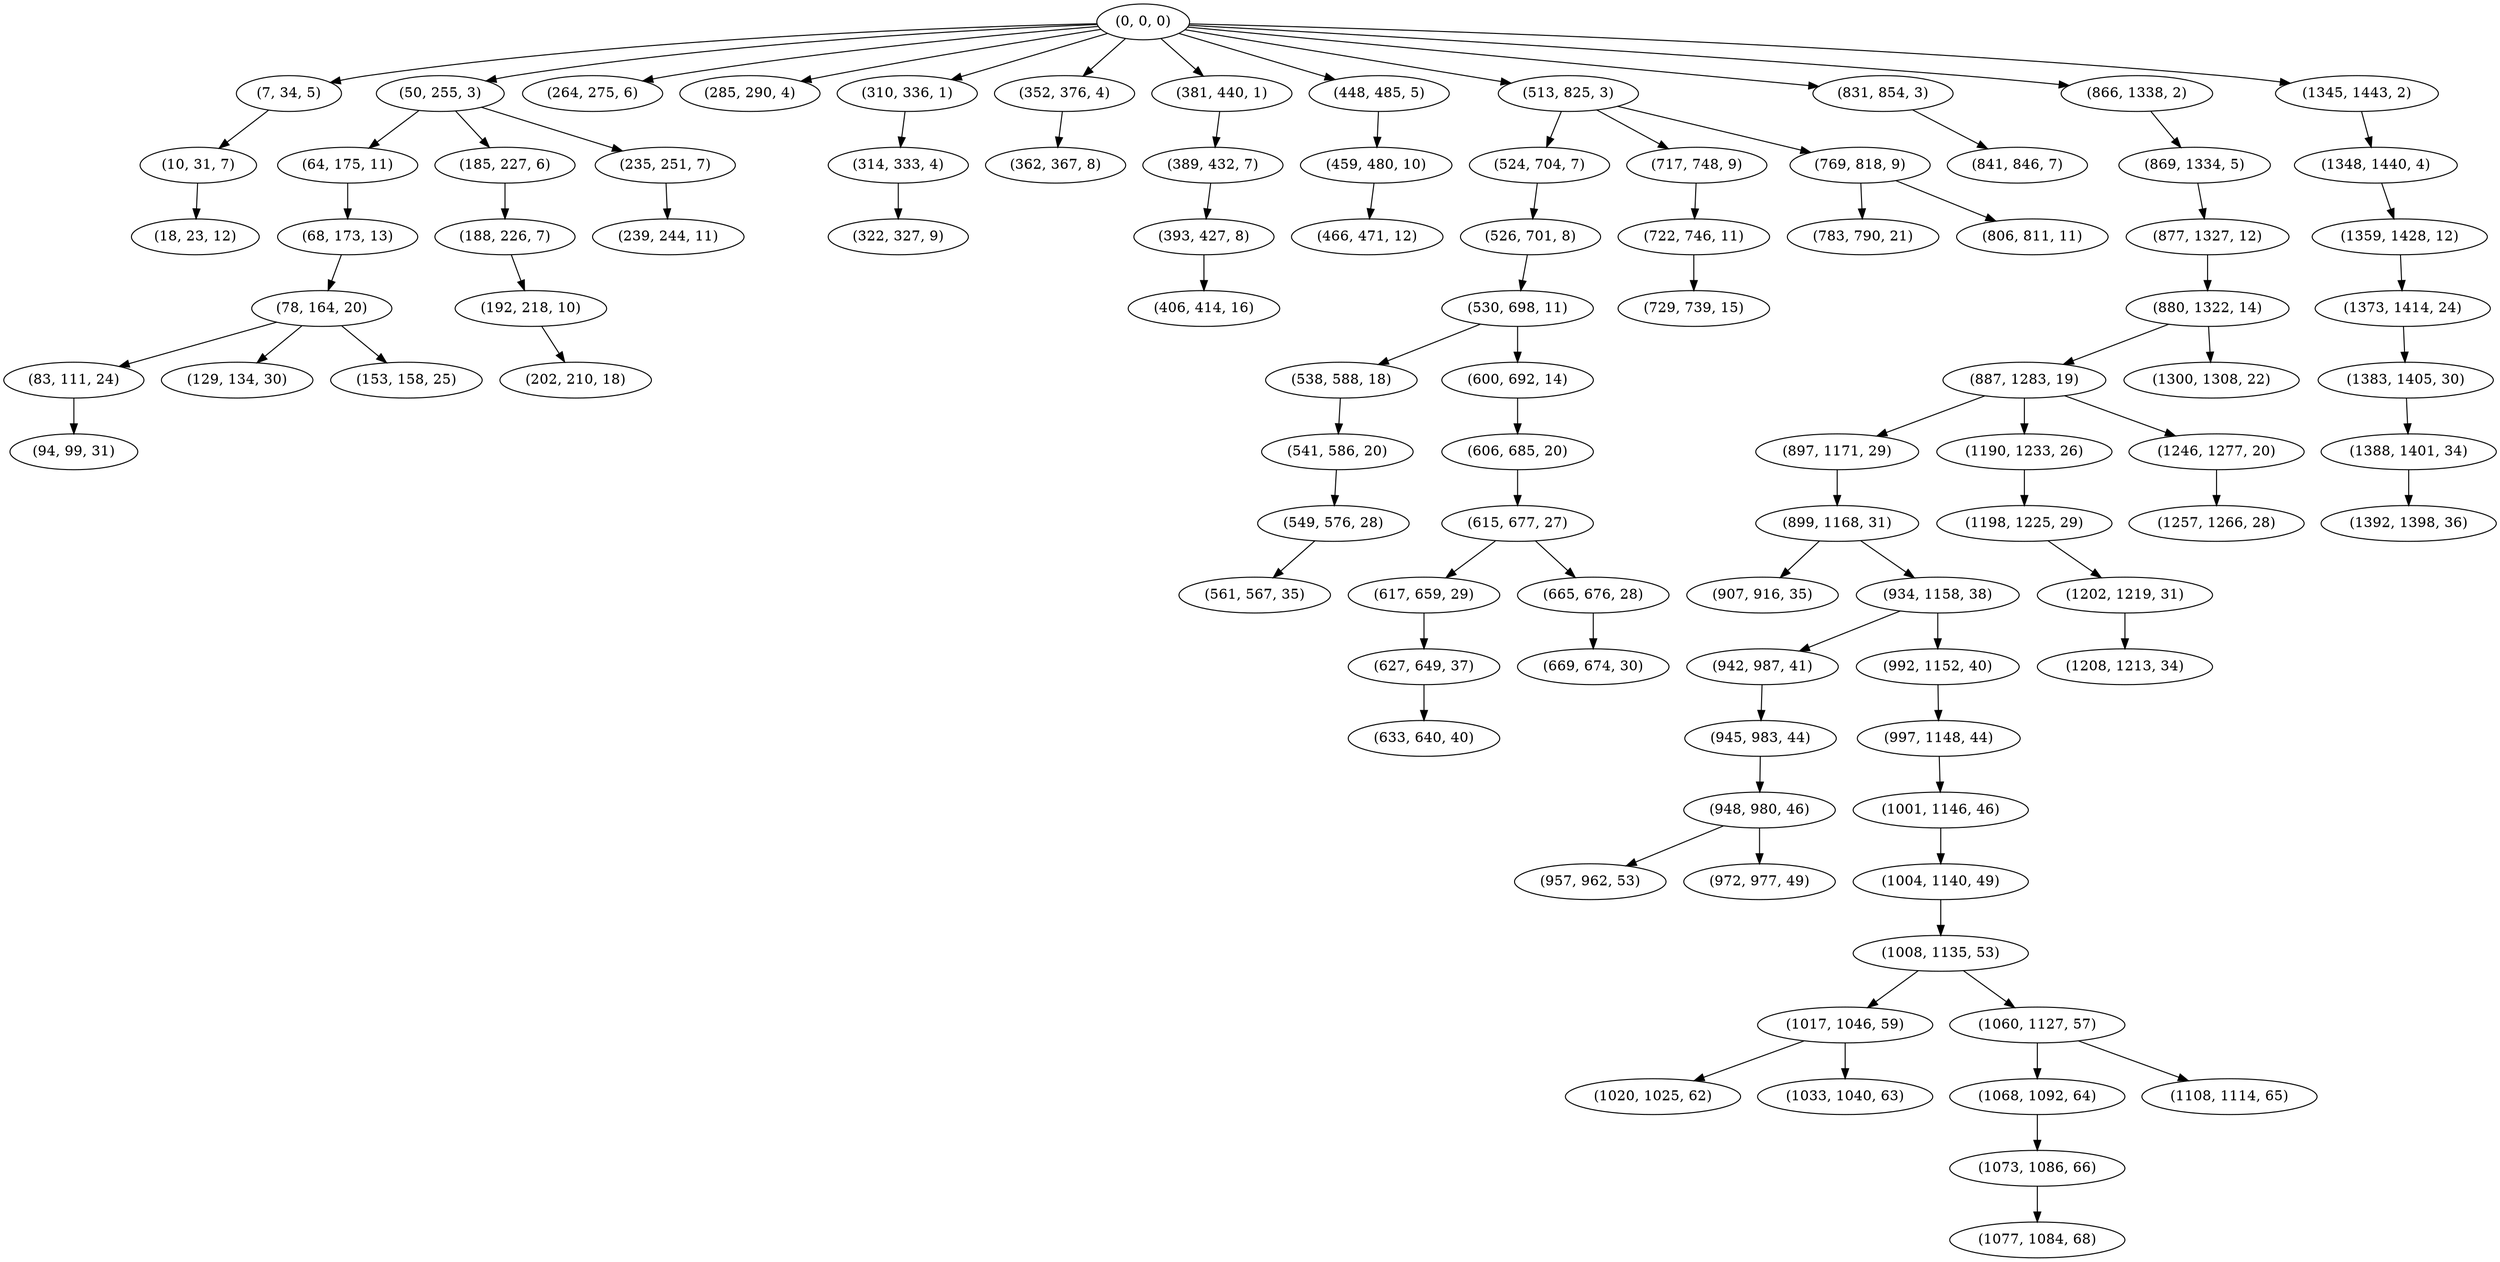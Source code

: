digraph tree {
    "(0, 0, 0)";
    "(7, 34, 5)";
    "(10, 31, 7)";
    "(18, 23, 12)";
    "(50, 255, 3)";
    "(64, 175, 11)";
    "(68, 173, 13)";
    "(78, 164, 20)";
    "(83, 111, 24)";
    "(94, 99, 31)";
    "(129, 134, 30)";
    "(153, 158, 25)";
    "(185, 227, 6)";
    "(188, 226, 7)";
    "(192, 218, 10)";
    "(202, 210, 18)";
    "(235, 251, 7)";
    "(239, 244, 11)";
    "(264, 275, 6)";
    "(285, 290, 4)";
    "(310, 336, 1)";
    "(314, 333, 4)";
    "(322, 327, 9)";
    "(352, 376, 4)";
    "(362, 367, 8)";
    "(381, 440, 1)";
    "(389, 432, 7)";
    "(393, 427, 8)";
    "(406, 414, 16)";
    "(448, 485, 5)";
    "(459, 480, 10)";
    "(466, 471, 12)";
    "(513, 825, 3)";
    "(524, 704, 7)";
    "(526, 701, 8)";
    "(530, 698, 11)";
    "(538, 588, 18)";
    "(541, 586, 20)";
    "(549, 576, 28)";
    "(561, 567, 35)";
    "(600, 692, 14)";
    "(606, 685, 20)";
    "(615, 677, 27)";
    "(617, 659, 29)";
    "(627, 649, 37)";
    "(633, 640, 40)";
    "(665, 676, 28)";
    "(669, 674, 30)";
    "(717, 748, 9)";
    "(722, 746, 11)";
    "(729, 739, 15)";
    "(769, 818, 9)";
    "(783, 790, 21)";
    "(806, 811, 11)";
    "(831, 854, 3)";
    "(841, 846, 7)";
    "(866, 1338, 2)";
    "(869, 1334, 5)";
    "(877, 1327, 12)";
    "(880, 1322, 14)";
    "(887, 1283, 19)";
    "(897, 1171, 29)";
    "(899, 1168, 31)";
    "(907, 916, 35)";
    "(934, 1158, 38)";
    "(942, 987, 41)";
    "(945, 983, 44)";
    "(948, 980, 46)";
    "(957, 962, 53)";
    "(972, 977, 49)";
    "(992, 1152, 40)";
    "(997, 1148, 44)";
    "(1001, 1146, 46)";
    "(1004, 1140, 49)";
    "(1008, 1135, 53)";
    "(1017, 1046, 59)";
    "(1020, 1025, 62)";
    "(1033, 1040, 63)";
    "(1060, 1127, 57)";
    "(1068, 1092, 64)";
    "(1073, 1086, 66)";
    "(1077, 1084, 68)";
    "(1108, 1114, 65)";
    "(1190, 1233, 26)";
    "(1198, 1225, 29)";
    "(1202, 1219, 31)";
    "(1208, 1213, 34)";
    "(1246, 1277, 20)";
    "(1257, 1266, 28)";
    "(1300, 1308, 22)";
    "(1345, 1443, 2)";
    "(1348, 1440, 4)";
    "(1359, 1428, 12)";
    "(1373, 1414, 24)";
    "(1383, 1405, 30)";
    "(1388, 1401, 34)";
    "(1392, 1398, 36)";
    "(0, 0, 0)" -> "(7, 34, 5)";
    "(0, 0, 0)" -> "(50, 255, 3)";
    "(0, 0, 0)" -> "(264, 275, 6)";
    "(0, 0, 0)" -> "(285, 290, 4)";
    "(0, 0, 0)" -> "(310, 336, 1)";
    "(0, 0, 0)" -> "(352, 376, 4)";
    "(0, 0, 0)" -> "(381, 440, 1)";
    "(0, 0, 0)" -> "(448, 485, 5)";
    "(0, 0, 0)" -> "(513, 825, 3)";
    "(0, 0, 0)" -> "(831, 854, 3)";
    "(0, 0, 0)" -> "(866, 1338, 2)";
    "(0, 0, 0)" -> "(1345, 1443, 2)";
    "(7, 34, 5)" -> "(10, 31, 7)";
    "(10, 31, 7)" -> "(18, 23, 12)";
    "(50, 255, 3)" -> "(64, 175, 11)";
    "(50, 255, 3)" -> "(185, 227, 6)";
    "(50, 255, 3)" -> "(235, 251, 7)";
    "(64, 175, 11)" -> "(68, 173, 13)";
    "(68, 173, 13)" -> "(78, 164, 20)";
    "(78, 164, 20)" -> "(83, 111, 24)";
    "(78, 164, 20)" -> "(129, 134, 30)";
    "(78, 164, 20)" -> "(153, 158, 25)";
    "(83, 111, 24)" -> "(94, 99, 31)";
    "(185, 227, 6)" -> "(188, 226, 7)";
    "(188, 226, 7)" -> "(192, 218, 10)";
    "(192, 218, 10)" -> "(202, 210, 18)";
    "(235, 251, 7)" -> "(239, 244, 11)";
    "(310, 336, 1)" -> "(314, 333, 4)";
    "(314, 333, 4)" -> "(322, 327, 9)";
    "(352, 376, 4)" -> "(362, 367, 8)";
    "(381, 440, 1)" -> "(389, 432, 7)";
    "(389, 432, 7)" -> "(393, 427, 8)";
    "(393, 427, 8)" -> "(406, 414, 16)";
    "(448, 485, 5)" -> "(459, 480, 10)";
    "(459, 480, 10)" -> "(466, 471, 12)";
    "(513, 825, 3)" -> "(524, 704, 7)";
    "(513, 825, 3)" -> "(717, 748, 9)";
    "(513, 825, 3)" -> "(769, 818, 9)";
    "(524, 704, 7)" -> "(526, 701, 8)";
    "(526, 701, 8)" -> "(530, 698, 11)";
    "(530, 698, 11)" -> "(538, 588, 18)";
    "(530, 698, 11)" -> "(600, 692, 14)";
    "(538, 588, 18)" -> "(541, 586, 20)";
    "(541, 586, 20)" -> "(549, 576, 28)";
    "(549, 576, 28)" -> "(561, 567, 35)";
    "(600, 692, 14)" -> "(606, 685, 20)";
    "(606, 685, 20)" -> "(615, 677, 27)";
    "(615, 677, 27)" -> "(617, 659, 29)";
    "(615, 677, 27)" -> "(665, 676, 28)";
    "(617, 659, 29)" -> "(627, 649, 37)";
    "(627, 649, 37)" -> "(633, 640, 40)";
    "(665, 676, 28)" -> "(669, 674, 30)";
    "(717, 748, 9)" -> "(722, 746, 11)";
    "(722, 746, 11)" -> "(729, 739, 15)";
    "(769, 818, 9)" -> "(783, 790, 21)";
    "(769, 818, 9)" -> "(806, 811, 11)";
    "(831, 854, 3)" -> "(841, 846, 7)";
    "(866, 1338, 2)" -> "(869, 1334, 5)";
    "(869, 1334, 5)" -> "(877, 1327, 12)";
    "(877, 1327, 12)" -> "(880, 1322, 14)";
    "(880, 1322, 14)" -> "(887, 1283, 19)";
    "(880, 1322, 14)" -> "(1300, 1308, 22)";
    "(887, 1283, 19)" -> "(897, 1171, 29)";
    "(887, 1283, 19)" -> "(1190, 1233, 26)";
    "(887, 1283, 19)" -> "(1246, 1277, 20)";
    "(897, 1171, 29)" -> "(899, 1168, 31)";
    "(899, 1168, 31)" -> "(907, 916, 35)";
    "(899, 1168, 31)" -> "(934, 1158, 38)";
    "(934, 1158, 38)" -> "(942, 987, 41)";
    "(934, 1158, 38)" -> "(992, 1152, 40)";
    "(942, 987, 41)" -> "(945, 983, 44)";
    "(945, 983, 44)" -> "(948, 980, 46)";
    "(948, 980, 46)" -> "(957, 962, 53)";
    "(948, 980, 46)" -> "(972, 977, 49)";
    "(992, 1152, 40)" -> "(997, 1148, 44)";
    "(997, 1148, 44)" -> "(1001, 1146, 46)";
    "(1001, 1146, 46)" -> "(1004, 1140, 49)";
    "(1004, 1140, 49)" -> "(1008, 1135, 53)";
    "(1008, 1135, 53)" -> "(1017, 1046, 59)";
    "(1008, 1135, 53)" -> "(1060, 1127, 57)";
    "(1017, 1046, 59)" -> "(1020, 1025, 62)";
    "(1017, 1046, 59)" -> "(1033, 1040, 63)";
    "(1060, 1127, 57)" -> "(1068, 1092, 64)";
    "(1060, 1127, 57)" -> "(1108, 1114, 65)";
    "(1068, 1092, 64)" -> "(1073, 1086, 66)";
    "(1073, 1086, 66)" -> "(1077, 1084, 68)";
    "(1190, 1233, 26)" -> "(1198, 1225, 29)";
    "(1198, 1225, 29)" -> "(1202, 1219, 31)";
    "(1202, 1219, 31)" -> "(1208, 1213, 34)";
    "(1246, 1277, 20)" -> "(1257, 1266, 28)";
    "(1345, 1443, 2)" -> "(1348, 1440, 4)";
    "(1348, 1440, 4)" -> "(1359, 1428, 12)";
    "(1359, 1428, 12)" -> "(1373, 1414, 24)";
    "(1373, 1414, 24)" -> "(1383, 1405, 30)";
    "(1383, 1405, 30)" -> "(1388, 1401, 34)";
    "(1388, 1401, 34)" -> "(1392, 1398, 36)";
}
